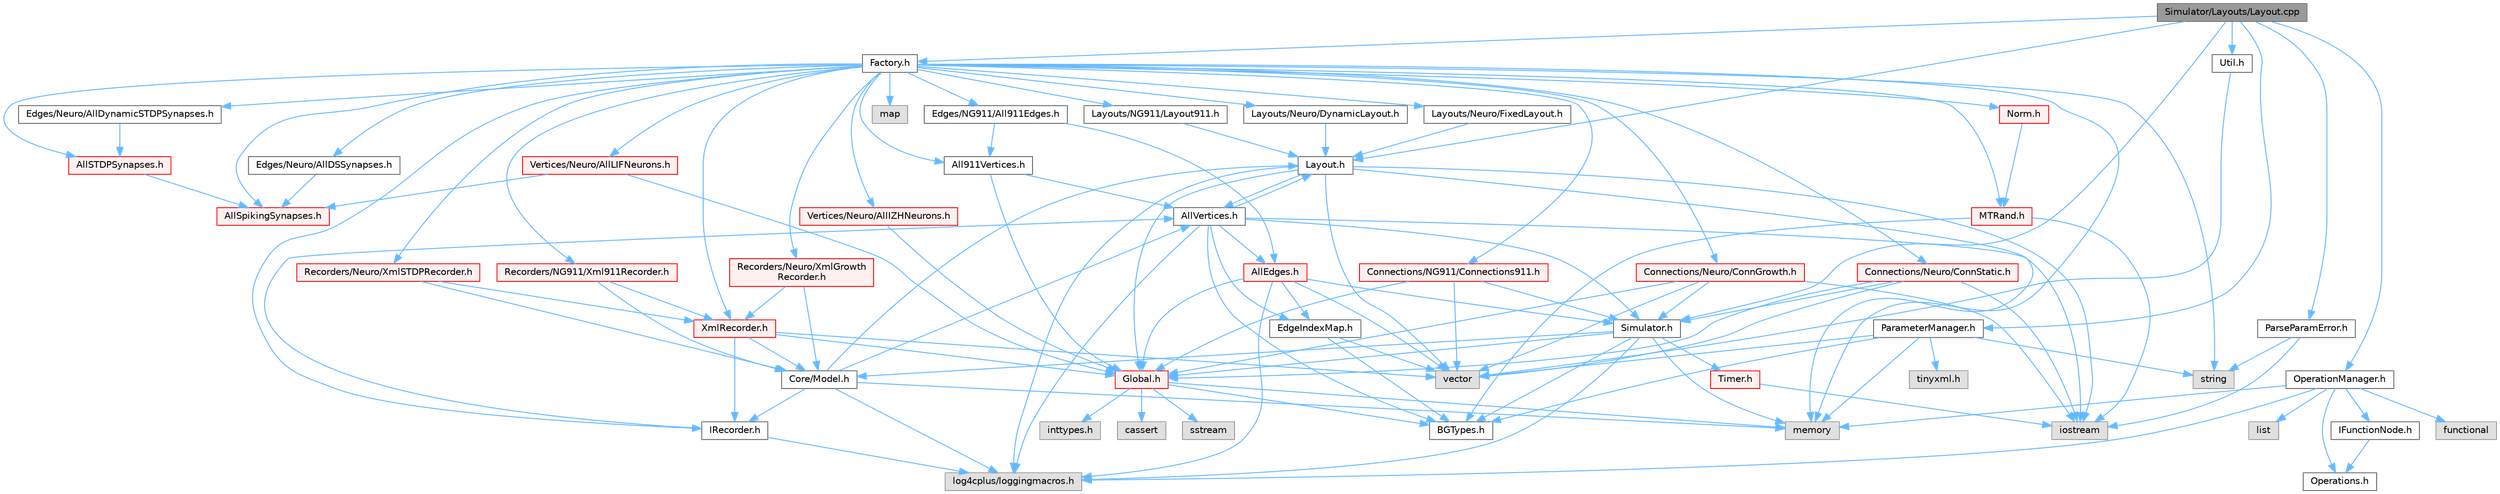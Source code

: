digraph "Simulator/Layouts/Layout.cpp"
{
 // LATEX_PDF_SIZE
  bgcolor="transparent";
  edge [fontname=Helvetica,fontsize=10,labelfontname=Helvetica,labelfontsize=10];
  node [fontname=Helvetica,fontsize=10,shape=box,height=0.2,width=0.4];
  Node1 [id="Node000001",label="Simulator/Layouts/Layout.cpp",height=0.2,width=0.4,color="gray40", fillcolor="grey60", style="filled", fontcolor="black",tooltip="The Layout class defines the layout of neurons in neural networks."];
  Node1 -> Node2 [id="edge1_Node000001_Node000002",color="steelblue1",style="solid",tooltip=" "];
  Node2 [id="Node000002",label="Layout.h",height=0.2,width=0.4,color="grey40", fillcolor="white", style="filled",URL="$_layout_8h.html",tooltip="The Layout class defines the layout of neurons in neural networks."];
  Node2 -> Node3 [id="edge2_Node000002_Node000003",color="steelblue1",style="solid",tooltip=" "];
  Node3 [id="Node000003",label="AllVertices.h",height=0.2,width=0.4,color="grey40", fillcolor="white", style="filled",URL="$_all_vertices_8h.html",tooltip="A container of the base class of all vertex data."];
  Node3 -> Node4 [id="edge3_Node000003_Node000004",color="steelblue1",style="solid",tooltip=" "];
  Node4 [id="Node000004",label="AllEdges.h",height=0.2,width=0.4,color="red", fillcolor="#FFF0F0", style="filled",URL="$_all_edges_8h.html",tooltip="An interface and top level implementation for edge classes."];
  Node4 -> Node5 [id="edge4_Node000004_Node000005",color="steelblue1",style="solid",tooltip=" "];
  Node5 [id="Node000005",label="EdgeIndexMap.h",height=0.2,width=0.4,color="grey40", fillcolor="white", style="filled",URL="$_edge_index_map_8h.html",tooltip="A structure maintains outgoing and edges list (forward map)."];
  Node5 -> Node6 [id="edge5_Node000005_Node000006",color="steelblue1",style="solid",tooltip=" "];
  Node6 [id="Node000006",label="BGTypes.h",height=0.2,width=0.4,color="grey40", fillcolor="white", style="filled",URL="$_b_g_types_8h.html",tooltip="Used to define uniform data type sizes based for all operating systems. Also used to test the speed o..."];
  Node5 -> Node7 [id="edge6_Node000005_Node000007",color="steelblue1",style="solid",tooltip=" "];
  Node7 [id="Node000007",label="vector",height=0.2,width=0.4,color="grey60", fillcolor="#E0E0E0", style="filled",tooltip=" "];
  Node4 -> Node8 [id="edge7_Node000004_Node000008",color="steelblue1",style="solid",tooltip=" "];
  Node8 [id="Node000008",label="Global.h",height=0.2,width=0.4,color="red", fillcolor="#FFF0F0", style="filled",URL="$_global_8h.html",tooltip="Globally available functions/variables and default parameter values."];
  Node8 -> Node9 [id="edge8_Node000008_Node000009",color="steelblue1",style="solid",tooltip=" "];
  Node9 [id="Node000009",label="cassert",height=0.2,width=0.4,color="grey60", fillcolor="#E0E0E0", style="filled",tooltip=" "];
  Node8 -> Node10 [id="edge9_Node000008_Node000010",color="steelblue1",style="solid",tooltip=" "];
  Node10 [id="Node000010",label="memory",height=0.2,width=0.4,color="grey60", fillcolor="#E0E0E0", style="filled",tooltip=" "];
  Node8 -> Node11 [id="edge10_Node000008_Node000011",color="steelblue1",style="solid",tooltip=" "];
  Node11 [id="Node000011",label="sstream",height=0.2,width=0.4,color="grey60", fillcolor="#E0E0E0", style="filled",tooltip=" "];
  Node8 -> Node12 [id="edge11_Node000008_Node000012",color="steelblue1",style="solid",tooltip=" "];
  Node12 [id="Node000012",label="inttypes.h",height=0.2,width=0.4,color="grey60", fillcolor="#E0E0E0", style="filled",tooltip=" "];
  Node8 -> Node6 [id="edge12_Node000008_Node000006",color="steelblue1",style="solid",tooltip=" "];
  Node4 -> Node31 [id="edge13_Node000004_Node000031",color="steelblue1",style="solid",tooltip=" "];
  Node31 [id="Node000031",label="Simulator.h",height=0.2,width=0.4,color="grey40", fillcolor="white", style="filled",URL="$_simulator_8h.html",tooltip="Platform independent base class for the Brain Grid simulator. Simulator is a singleton class (a class..."];
  Node31 -> Node6 [id="edge14_Node000031_Node000006",color="steelblue1",style="solid",tooltip=" "];
  Node31 -> Node32 [id="edge15_Node000031_Node000032",color="steelblue1",style="solid",tooltip=" "];
  Node32 [id="Node000032",label="Core/Model.h",height=0.2,width=0.4,color="grey40", fillcolor="white", style="filled",URL="$_model_8h.html",tooltip="Implementation of Model for graph-based networks."];
  Node32 -> Node3 [id="edge16_Node000032_Node000003",color="steelblue1",style="solid",tooltip=" "];
  Node32 -> Node33 [id="edge17_Node000032_Node000033",color="steelblue1",style="solid",tooltip=" "];
  Node33 [id="Node000033",label="IRecorder.h",height=0.2,width=0.4,color="grey40", fillcolor="white", style="filled",URL="$_i_recorder_8h.html",tooltip="An interface for recording spikes history."];
  Node33 -> Node3 [id="edge18_Node000033_Node000003",color="steelblue1",style="solid",tooltip=" "];
  Node33 -> Node34 [id="edge19_Node000033_Node000034",color="steelblue1",style="solid",tooltip=" "];
  Node34 [id="Node000034",label="log4cplus/loggingmacros.h",height=0.2,width=0.4,color="grey60", fillcolor="#E0E0E0", style="filled",tooltip=" "];
  Node32 -> Node2 [id="edge20_Node000032_Node000002",color="steelblue1",style="solid",tooltip=" "];
  Node32 -> Node34 [id="edge21_Node000032_Node000034",color="steelblue1",style="solid",tooltip=" "];
  Node32 -> Node10 [id="edge22_Node000032_Node000010",color="steelblue1",style="solid",tooltip=" "];
  Node31 -> Node8 [id="edge23_Node000031_Node000008",color="steelblue1",style="solid",tooltip=" "];
  Node31 -> Node34 [id="edge24_Node000031_Node000034",color="steelblue1",style="solid",tooltip=" "];
  Node31 -> Node10 [id="edge25_Node000031_Node000010",color="steelblue1",style="solid",tooltip=" "];
  Node31 -> Node35 [id="edge26_Node000031_Node000035",color="steelblue1",style="solid",tooltip=" "];
  Node35 [id="Node000035",label="Timer.h",height=0.2,width=0.4,color="red", fillcolor="#FFF0F0", style="filled",URL="$_timer_8h.html",tooltip="Timer class, from CSS432."];
  Node35 -> Node26 [id="edge27_Node000035_Node000026",color="steelblue1",style="solid",tooltip=" "];
  Node26 [id="Node000026",label="iostream",height=0.2,width=0.4,color="grey60", fillcolor="#E0E0E0", style="filled",tooltip=" "];
  Node4 -> Node34 [id="edge28_Node000004_Node000034",color="steelblue1",style="solid",tooltip=" "];
  Node4 -> Node7 [id="edge29_Node000004_Node000007",color="steelblue1",style="solid",tooltip=" "];
  Node3 -> Node6 [id="edge30_Node000003_Node000006",color="steelblue1",style="solid",tooltip=" "];
  Node3 -> Node5 [id="edge31_Node000003_Node000005",color="steelblue1",style="solid",tooltip=" "];
  Node3 -> Node2 [id="edge32_Node000003_Node000002",color="steelblue1",style="solid",tooltip=" "];
  Node3 -> Node31 [id="edge33_Node000003_Node000031",color="steelblue1",style="solid",tooltip=" "];
  Node3 -> Node26 [id="edge34_Node000003_Node000026",color="steelblue1",style="solid",tooltip=" "];
  Node3 -> Node34 [id="edge35_Node000003_Node000034",color="steelblue1",style="solid",tooltip=" "];
  Node2 -> Node8 [id="edge36_Node000002_Node000008",color="steelblue1",style="solid",tooltip=" "];
  Node2 -> Node26 [id="edge37_Node000002_Node000026",color="steelblue1",style="solid",tooltip=" "];
  Node2 -> Node34 [id="edge38_Node000002_Node000034",color="steelblue1",style="solid",tooltip=" "];
  Node2 -> Node10 [id="edge39_Node000002_Node000010",color="steelblue1",style="solid",tooltip=" "];
  Node2 -> Node7 [id="edge40_Node000002_Node000007",color="steelblue1",style="solid",tooltip=" "];
  Node1 -> Node38 [id="edge41_Node000001_Node000038",color="steelblue1",style="solid",tooltip=" "];
  Node38 [id="Node000038",label="Factory.h",height=0.2,width=0.4,color="grey40", fillcolor="white", style="filled",URL="$_factory_8h.html",tooltip="A factory template for creating factory class for any subsystem that requires a factory to create a (..."];
  Node38 -> Node39 [id="edge42_Node000038_Node000039",color="steelblue1",style="solid",tooltip=" "];
  Node39 [id="Node000039",label="map",height=0.2,width=0.4,color="grey60", fillcolor="#E0E0E0", style="filled",tooltip=" "];
  Node38 -> Node10 [id="edge43_Node000038_Node000010",color="steelblue1",style="solid",tooltip=" "];
  Node38 -> Node19 [id="edge44_Node000038_Node000019",color="steelblue1",style="solid",tooltip=" "];
  Node19 [id="Node000019",label="string",height=0.2,width=0.4,color="grey60", fillcolor="#E0E0E0", style="filled",tooltip=" "];
  Node38 -> Node40 [id="edge45_Node000038_Node000040",color="steelblue1",style="solid",tooltip=" "];
  Node40 [id="Node000040",label="Connections/NG911/Connections911.h",height=0.2,width=0.4,color="red", fillcolor="#FFF0F0", style="filled",URL="$_connections911_8h.html",tooltip="The model of the static network."];
  Node40 -> Node8 [id="edge46_Node000040_Node000008",color="steelblue1",style="solid",tooltip=" "];
  Node40 -> Node31 [id="edge47_Node000040_Node000031",color="steelblue1",style="solid",tooltip=" "];
  Node40 -> Node7 [id="edge48_Node000040_Node000007",color="steelblue1",style="solid",tooltip=" "];
  Node38 -> Node46 [id="edge49_Node000038_Node000046",color="steelblue1",style="solid",tooltip=" "];
  Node46 [id="Node000046",label="Connections/Neuro/ConnGrowth.h",height=0.2,width=0.4,color="red", fillcolor="#FFF0F0", style="filled",URL="$_conn_growth_8h.html",tooltip="The model of the activity-dependent neurite outgrowth."];
  Node46 -> Node8 [id="edge50_Node000046_Node000008",color="steelblue1",style="solid",tooltip=" "];
  Node46 -> Node31 [id="edge51_Node000046_Node000031",color="steelblue1",style="solid",tooltip=" "];
  Node46 -> Node26 [id="edge52_Node000046_Node000026",color="steelblue1",style="solid",tooltip=" "];
  Node46 -> Node7 [id="edge53_Node000046_Node000007",color="steelblue1",style="solid",tooltip=" "];
  Node38 -> Node47 [id="edge54_Node000038_Node000047",color="steelblue1",style="solid",tooltip=" "];
  Node47 [id="Node000047",label="Connections/Neuro/ConnStatic.h",height=0.2,width=0.4,color="red", fillcolor="#FFF0F0", style="filled",URL="$_conn_static_8h.html",tooltip="The model of the small world network."];
  Node47 -> Node8 [id="edge55_Node000047_Node000008",color="steelblue1",style="solid",tooltip=" "];
  Node47 -> Node31 [id="edge56_Node000047_Node000031",color="steelblue1",style="solid",tooltip=" "];
  Node47 -> Node26 [id="edge57_Node000047_Node000026",color="steelblue1",style="solid",tooltip=" "];
  Node47 -> Node7 [id="edge58_Node000047_Node000007",color="steelblue1",style="solid",tooltip=" "];
  Node38 -> Node48 [id="edge59_Node000038_Node000048",color="steelblue1",style="solid",tooltip=" "];
  Node48 [id="Node000048",label="Edges/NG911/All911Edges.h",height=0.2,width=0.4,color="grey40", fillcolor="white", style="filled",URL="$_all911_edges_8h.html",tooltip="A container of all 911 edge data."];
  Node48 -> Node49 [id="edge60_Node000048_Node000049",color="steelblue1",style="solid",tooltip=" "];
  Node49 [id="Node000049",label="All911Vertices.h",height=0.2,width=0.4,color="grey40", fillcolor="white", style="filled",URL="$_all911_vertices_8h.html",tooltip="A container of all 911 vertex data."];
  Node49 -> Node3 [id="edge61_Node000049_Node000003",color="steelblue1",style="solid",tooltip=" "];
  Node49 -> Node8 [id="edge62_Node000049_Node000008",color="steelblue1",style="solid",tooltip=" "];
  Node48 -> Node4 [id="edge63_Node000048_Node000004",color="steelblue1",style="solid",tooltip=" "];
  Node38 -> Node50 [id="edge64_Node000038_Node000050",color="steelblue1",style="solid",tooltip=" "];
  Node50 [id="Node000050",label="Edges/Neuro/AllDSSynapses.h",height=0.2,width=0.4,color="grey40", fillcolor="white", style="filled",URL="$_all_d_s_synapses_8h.html",tooltip="A container of all DS synapse data."];
  Node50 -> Node43 [id="edge65_Node000050_Node000043",color="steelblue1",style="solid",tooltip=" "];
  Node43 [id="Node000043",label="AllSpikingSynapses.h",height=0.2,width=0.4,color="red", fillcolor="#FFF0F0", style="filled",URL="$_all_spiking_synapses_8h.html",tooltip="A container of all spiking synapse data."];
  Node38 -> Node51 [id="edge66_Node000038_Node000051",color="steelblue1",style="solid",tooltip=" "];
  Node51 [id="Node000051",label="Edges/Neuro/AllDynamicSTDPSynapses.h",height=0.2,width=0.4,color="grey40", fillcolor="white", style="filled",URL="$_all_dynamic_s_t_d_p_synapses_8h.html",tooltip="A container of all dynamic STDP synapse data."];
  Node51 -> Node52 [id="edge67_Node000051_Node000052",color="steelblue1",style="solid",tooltip=" "];
  Node52 [id="Node000052",label="AllSTDPSynapses.h",height=0.2,width=0.4,color="red", fillcolor="#FFF0F0", style="filled",URL="$_all_s_t_d_p_synapses_8h.html",tooltip="A container of all STDP synapse data."];
  Node52 -> Node43 [id="edge68_Node000052_Node000043",color="steelblue1",style="solid",tooltip=" "];
  Node38 -> Node52 [id="edge69_Node000038_Node000052",color="steelblue1",style="solid",tooltip=" "];
  Node38 -> Node43 [id="edge70_Node000038_Node000043",color="steelblue1",style="solid",tooltip=" "];
  Node38 -> Node53 [id="edge71_Node000038_Node000053",color="steelblue1",style="solid",tooltip=" "];
  Node53 [id="Node000053",label="Layouts/NG911/Layout911.h",height=0.2,width=0.4,color="grey40", fillcolor="white", style="filled",URL="$_layout911_8h.html",tooltip="The Layout class defines the layout of vertices in networks."];
  Node53 -> Node2 [id="edge72_Node000053_Node000002",color="steelblue1",style="solid",tooltip=" "];
  Node38 -> Node54 [id="edge73_Node000038_Node000054",color="steelblue1",style="solid",tooltip=" "];
  Node54 [id="Node000054",label="Layouts/Neuro/DynamicLayout.h",height=0.2,width=0.4,color="grey40", fillcolor="white", style="filled",URL="$_dynamic_layout_8h.html",tooltip="The DynamicLayout class defines the layout of neurons in neural networks."];
  Node54 -> Node2 [id="edge74_Node000054_Node000002",color="steelblue1",style="solid",tooltip=" "];
  Node38 -> Node55 [id="edge75_Node000038_Node000055",color="steelblue1",style="solid",tooltip=" "];
  Node55 [id="Node000055",label="Layouts/Neuro/FixedLayout.h",height=0.2,width=0.4,color="grey40", fillcolor="white", style="filled",URL="$_fixed_layout_8h.html",tooltip="The Layout class defines the layout of vertices in neural networks."];
  Node55 -> Node2 [id="edge76_Node000055_Node000002",color="steelblue1",style="solid",tooltip=" "];
  Node38 -> Node49 [id="edge77_Node000038_Node000049",color="steelblue1",style="solid",tooltip=" "];
  Node38 -> Node56 [id="edge78_Node000038_Node000056",color="steelblue1",style="solid",tooltip=" "];
  Node56 [id="Node000056",label="Vertices/Neuro/AllIZHNeurons.h",height=0.2,width=0.4,color="red", fillcolor="#FFF0F0", style="filled",URL="$_all_i_z_h_neurons_8h.html",tooltip="A container of all Izhikevich neuron data."];
  Node56 -> Node8 [id="edge79_Node000056_Node000008",color="steelblue1",style="solid",tooltip=" "];
  Node38 -> Node58 [id="edge80_Node000038_Node000058",color="steelblue1",style="solid",tooltip=" "];
  Node58 [id="Node000058",label="Vertices/Neuro/AllLIFNeurons.h",height=0.2,width=0.4,color="red", fillcolor="#FFF0F0", style="filled",URL="$_all_l_i_f_neurons_8h.html",tooltip="A container of all LIF neuron data."];
  Node58 -> Node43 [id="edge81_Node000058_Node000043",color="steelblue1",style="solid",tooltip=" "];
  Node58 -> Node8 [id="edge82_Node000058_Node000008",color="steelblue1",style="solid",tooltip=" "];
  Node38 -> Node33 [id="edge83_Node000038_Node000033",color="steelblue1",style="solid",tooltip=" "];
  Node38 -> Node59 [id="edge84_Node000038_Node000059",color="steelblue1",style="solid",tooltip=" "];
  Node59 [id="Node000059",label="Recorders/NG911/Xml911Recorder.h",height=0.2,width=0.4,color="red", fillcolor="#FFF0F0", style="filled",URL="$_xml911_recorder_8h.html",tooltip="Header file for Xml911Recorder.h."];
  Node59 -> Node32 [id="edge85_Node000059_Node000032",color="steelblue1",style="solid",tooltip=" "];
  Node59 -> Node60 [id="edge86_Node000059_Node000060",color="steelblue1",style="solid",tooltip=" "];
  Node60 [id="Node000060",label="XmlRecorder.h",height=0.2,width=0.4,color="red", fillcolor="#FFF0F0", style="filled",URL="$_xml_recorder_8h.html",tooltip="An implementation for recording spikes history on xml file."];
  Node60 -> Node8 [id="edge87_Node000060_Node000008",color="steelblue1",style="solid",tooltip=" "];
  Node60 -> Node33 [id="edge88_Node000060_Node000033",color="steelblue1",style="solid",tooltip=" "];
  Node60 -> Node32 [id="edge89_Node000060_Node000032",color="steelblue1",style="solid",tooltip=" "];
  Node60 -> Node7 [id="edge90_Node000060_Node000007",color="steelblue1",style="solid",tooltip=" "];
  Node38 -> Node62 [id="edge91_Node000038_Node000062",color="steelblue1",style="solid",tooltip=" "];
  Node62 [id="Node000062",label="Recorders/Neuro/XmlGrowth\lRecorder.h",height=0.2,width=0.4,color="red", fillcolor="#FFF0F0", style="filled",URL="$_xml_growth_recorder_8h.html",tooltip="Header file for XmlGrowthRecorder.h."];
  Node62 -> Node32 [id="edge92_Node000062_Node000032",color="steelblue1",style="solid",tooltip=" "];
  Node62 -> Node60 [id="edge93_Node000062_Node000060",color="steelblue1",style="solid",tooltip=" "];
  Node38 -> Node63 [id="edge94_Node000038_Node000063",color="steelblue1",style="solid",tooltip=" "];
  Node63 [id="Node000063",label="Recorders/Neuro/XmlSTDPRecorder.h",height=0.2,width=0.4,color="red", fillcolor="#FFF0F0", style="filled",URL="$_xml_s_t_d_p_recorder_8h.html",tooltip="An implementation for recording spikes history in an XML file for spike timining dependent plasticity..."];
  Node63 -> Node32 [id="edge95_Node000063_Node000032",color="steelblue1",style="solid",tooltip=" "];
  Node63 -> Node60 [id="edge96_Node000063_Node000060",color="steelblue1",style="solid",tooltip=" "];
  Node38 -> Node60 [id="edge97_Node000038_Node000060",color="steelblue1",style="solid",tooltip=" "];
  Node38 -> Node21 [id="edge98_Node000038_Node000021",color="steelblue1",style="solid",tooltip=" "];
  Node21 [id="Node000021",label="MTRand.h",height=0.2,width=0.4,color="red", fillcolor="#FFF0F0", style="filled",URL="$_m_t_rand_8h.html",tooltip="Mersenne Twister logic from Nvidia."];
  Node21 -> Node6 [id="edge99_Node000021_Node000006",color="steelblue1",style="solid",tooltip=" "];
  Node21 -> Node26 [id="edge100_Node000021_Node000026",color="steelblue1",style="solid",tooltip=" "];
  Node38 -> Node20 [id="edge101_Node000038_Node000020",color="steelblue1",style="solid",tooltip=" "];
  Node20 [id="Node000020",label="Norm.h",height=0.2,width=0.4,color="red", fillcolor="#FFF0F0", style="filled",URL="$_norm_8h.html",tooltip="Normally distributed random numbers."];
  Node20 -> Node21 [id="edge102_Node000020_Node000021",color="steelblue1",style="solid",tooltip=" "];
  Node1 -> Node64 [id="edge103_Node000001_Node000064",color="steelblue1",style="solid",tooltip=" "];
  Node64 [id="Node000064",label="OperationManager.h",height=0.2,width=0.4,color="grey40", fillcolor="white", style="filled",URL="$_operation_manager_8h.html",tooltip="Singleton instance method that registers and executes functions based on operation types."];
  Node64 -> Node65 [id="edge104_Node000064_Node000065",color="steelblue1",style="solid",tooltip=" "];
  Node65 [id="Node000065",label="IFunctionNode.h",height=0.2,width=0.4,color="grey40", fillcolor="white", style="filled",URL="$_i_function_node_8h.html",tooltip="Interface for storing and invoking functions. Used to support different FunctionNode classes that def..."];
  Node65 -> Node66 [id="edge105_Node000065_Node000066",color="steelblue1",style="solid",tooltip=" "];
  Node66 [id="Node000066",label="Operations.h",height=0.2,width=0.4,color="grey40", fillcolor="white", style="filled",URL="$_operations_8h.html",tooltip="This class is public reference to the operation types that the OperationManager can register and exec..."];
  Node64 -> Node66 [id="edge106_Node000064_Node000066",color="steelblue1",style="solid",tooltip=" "];
  Node64 -> Node67 [id="edge107_Node000064_Node000067",color="steelblue1",style="solid",tooltip=" "];
  Node67 [id="Node000067",label="functional",height=0.2,width=0.4,color="grey60", fillcolor="#E0E0E0", style="filled",tooltip=" "];
  Node64 -> Node30 [id="edge108_Node000064_Node000030",color="steelblue1",style="solid",tooltip=" "];
  Node30 [id="Node000030",label="list",height=0.2,width=0.4,color="grey60", fillcolor="#E0E0E0", style="filled",tooltip=" "];
  Node64 -> Node34 [id="edge109_Node000064_Node000034",color="steelblue1",style="solid",tooltip=" "];
  Node64 -> Node10 [id="edge110_Node000064_Node000010",color="steelblue1",style="solid",tooltip=" "];
  Node1 -> Node68 [id="edge111_Node000001_Node000068",color="steelblue1",style="solid",tooltip=" "];
  Node68 [id="Node000068",label="ParameterManager.h",height=0.2,width=0.4,color="grey40", fillcolor="white", style="filled",URL="$_parameter_manager_8h.html",tooltip="A singleton class which contains and manages access to the XML parameter file used by a simulator ins..."];
  Node68 -> Node6 [id="edge112_Node000068_Node000006",color="steelblue1",style="solid",tooltip=" "];
  Node68 -> Node29 [id="edge113_Node000068_Node000029",color="steelblue1",style="solid",tooltip=" "];
  Node29 [id="Node000029",label="tinyxml.h",height=0.2,width=0.4,color="grey60", fillcolor="#E0E0E0", style="filled",tooltip=" "];
  Node68 -> Node10 [id="edge114_Node000068_Node000010",color="steelblue1",style="solid",tooltip=" "];
  Node68 -> Node19 [id="edge115_Node000068_Node000019",color="steelblue1",style="solid",tooltip=" "];
  Node68 -> Node7 [id="edge116_Node000068_Node000007",color="steelblue1",style="solid",tooltip=" "];
  Node1 -> Node69 [id="edge117_Node000001_Node000069",color="steelblue1",style="solid",tooltip=" "];
  Node69 [id="Node000069",label="ParseParamError.h",height=0.2,width=0.4,color="grey40", fillcolor="white", style="filled",URL="$_parse_param_error_8h.html",tooltip="Handles parameter error messaging."];
  Node69 -> Node26 [id="edge118_Node000069_Node000026",color="steelblue1",style="solid",tooltip=" "];
  Node69 -> Node19 [id="edge119_Node000069_Node000019",color="steelblue1",style="solid",tooltip=" "];
  Node1 -> Node31 [id="edge120_Node000001_Node000031",color="steelblue1",style="solid",tooltip=" "];
  Node1 -> Node70 [id="edge121_Node000001_Node000070",color="steelblue1",style="solid",tooltip=" "];
  Node70 [id="Node000070",label="Util.h",height=0.2,width=0.4,color="grey40", fillcolor="white", style="filled",URL="$_util_8h.html",tooltip="Helper function to parse integers in fixed layout."];
  Node70 -> Node7 [id="edge122_Node000070_Node000007",color="steelblue1",style="solid",tooltip=" "];
}
